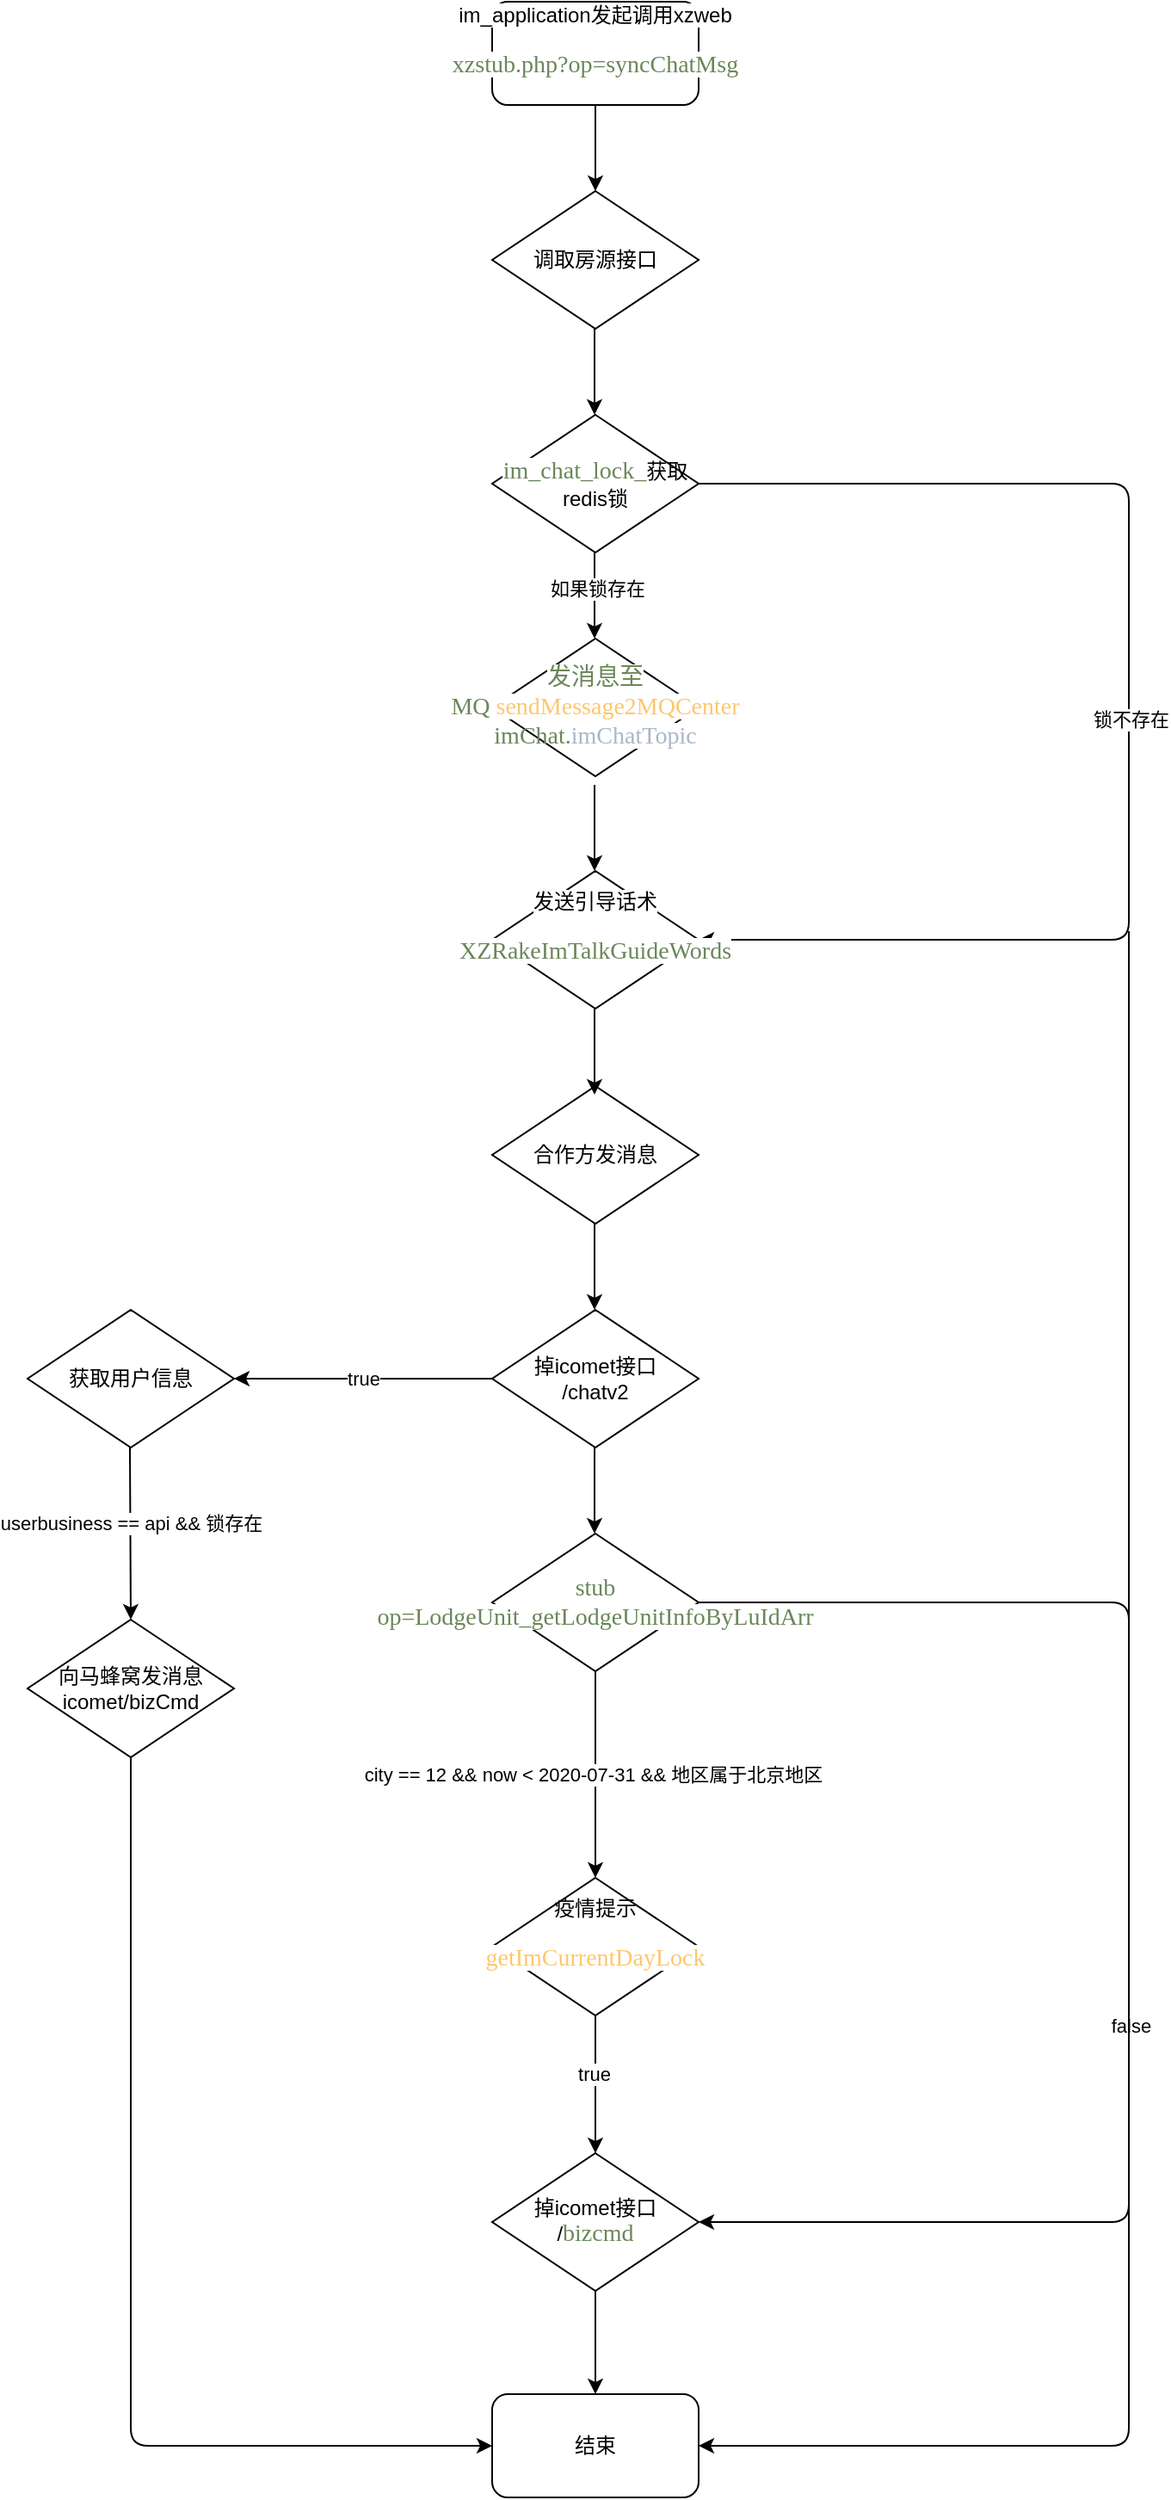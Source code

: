 <mxfile version="14.7.6" type="github">
  <diagram id="it28-sKHBZzpzC8R2LKK" name="Page-1">
    <mxGraphModel dx="1805" dy="551" grid="1" gridSize="10" guides="1" tooltips="1" connect="1" arrows="1" fold="1" page="1" pageScale="1" pageWidth="827" pageHeight="1169" math="0" shadow="0">
      <root>
        <mxCell id="0" />
        <mxCell id="1" parent="0" />
        <mxCell id="pY-oVhoOxhV9sK_ouh1S-1" value="&lt;span style=&quot;background-color: rgb(255 , 255 , 255)&quot;&gt;im_application发起调用xzweb&lt;br&gt;&lt;/span&gt;&lt;pre style=&quot;color: rgb(169 , 183 , 198) ; font-family: &amp;#34;menlo&amp;#34; ; font-size: 10.5pt&quot;&gt;&lt;span style=&quot;color: rgb(106 , 135 , 89) ; background-color: rgb(255 , 255 , 255)&quot;&gt;xzstub.php?op=syncChatMsg&lt;/span&gt;&lt;/pre&gt;" style="rounded=1;whiteSpace=wrap;html=1;" vertex="1" parent="1">
          <mxGeometry x="160" y="40" width="120" height="60" as="geometry" />
        </mxCell>
        <mxCell id="pY-oVhoOxhV9sK_ouh1S-3" value="调取房源接口" style="rhombus;whiteSpace=wrap;html=1;" vertex="1" parent="1">
          <mxGeometry x="160" y="150" width="120" height="80" as="geometry" />
        </mxCell>
        <mxCell id="pY-oVhoOxhV9sK_ouh1S-4" value="" style="endArrow=classic;html=1;exitX=0.5;exitY=1;exitDx=0;exitDy=0;" edge="1" parent="1" source="pY-oVhoOxhV9sK_ouh1S-1" target="pY-oVhoOxhV9sK_ouh1S-3">
          <mxGeometry width="50" height="50" relative="1" as="geometry">
            <mxPoint x="390" y="280" as="sourcePoint" />
            <mxPoint x="440" y="230" as="targetPoint" />
          </mxGeometry>
        </mxCell>
        <mxCell id="pY-oVhoOxhV9sK_ouh1S-5" value="&lt;span style=&quot;color: rgb(106 , 135 , 89) ; font-family: &amp;#34;menlo&amp;#34; ; font-size: 10.5pt ; background-color: rgb(255 , 255 , 255)&quot;&gt;im_chat_lock_&lt;/span&gt;获取redis锁" style="rhombus;whiteSpace=wrap;html=1;" vertex="1" parent="1">
          <mxGeometry x="160" y="280" width="120" height="80" as="geometry" />
        </mxCell>
        <mxCell id="pY-oVhoOxhV9sK_ouh1S-6" value="" style="endArrow=classic;html=1;exitX=0.5;exitY=1;exitDx=0;exitDy=0;" edge="1" parent="1">
          <mxGeometry width="50" height="50" relative="1" as="geometry">
            <mxPoint x="219.5" y="230" as="sourcePoint" />
            <mxPoint x="219.5" y="280" as="targetPoint" />
          </mxGeometry>
        </mxCell>
        <mxCell id="pY-oVhoOxhV9sK_ouh1S-7" value="&lt;font color=&quot;#6a8759&quot; face=&quot;menlo&quot;&gt;&lt;span style=&quot;font-size: 14px ; background-color: rgb(255 , 255 , 255)&quot;&gt;发消息至MQ&amp;nbsp;&lt;/span&gt;&lt;/font&gt;&lt;span style=&quot;color: rgb(255 , 198 , 109) ; font-family: &amp;#34;menlo&amp;#34; ; font-size: 10.5pt&quot;&gt;&lt;span style=&quot;background-color: rgb(255 , 255 , 255)&quot;&gt;sendMessage2MQCenter&lt;br&gt;&lt;/span&gt;&lt;/span&gt;&lt;span style=&quot;font-family: &amp;#34;menlo&amp;#34; ; font-size: 10.5pt ; color: rgb(106 , 135 , 89)&quot;&gt;imChat.&lt;/span&gt;&lt;span style=&quot;background-color: rgb(255 , 255 , 255) ; color: rgb(169 , 183 , 198) ; font-family: &amp;#34;menlo&amp;#34; ; font-size: 10.5pt&quot;&gt;imChatTopic&lt;/span&gt;&lt;span style=&quot;color: rgb(255 , 198 , 109) ; font-family: &amp;#34;menlo&amp;#34; ; font-size: 10.5pt&quot;&gt;&lt;span style=&quot;background-color: rgb(255 , 255 , 255)&quot;&gt;&lt;br&gt;&lt;/span&gt;&lt;/span&gt;" style="rhombus;whiteSpace=wrap;html=1;" vertex="1" parent="1">
          <mxGeometry x="160" y="410" width="120" height="80" as="geometry" />
        </mxCell>
        <mxCell id="pY-oVhoOxhV9sK_ouh1S-8" value="" style="endArrow=classic;html=1;exitX=0.5;exitY=1;exitDx=0;exitDy=0;" edge="1" parent="1">
          <mxGeometry width="50" height="50" relative="1" as="geometry">
            <mxPoint x="219.5" y="360" as="sourcePoint" />
            <mxPoint x="219.5" y="410" as="targetPoint" />
          </mxGeometry>
        </mxCell>
        <mxCell id="pY-oVhoOxhV9sK_ouh1S-11" value="如果锁存在" style="edgeLabel;html=1;align=center;verticalAlign=middle;resizable=0;points=[];" vertex="1" connectable="0" parent="pY-oVhoOxhV9sK_ouh1S-8">
          <mxGeometry x="-0.16" y="1" relative="1" as="geometry">
            <mxPoint as="offset" />
          </mxGeometry>
        </mxCell>
        <mxCell id="pY-oVhoOxhV9sK_ouh1S-9" value="" style="endArrow=classic;html=1;exitX=1;exitY=0.5;exitDx=0;exitDy=0;" edge="1" parent="1" source="pY-oVhoOxhV9sK_ouh1S-5" target="pY-oVhoOxhV9sK_ouh1S-13">
          <mxGeometry width="50" height="50" relative="1" as="geometry">
            <mxPoint x="390" y="290" as="sourcePoint" />
            <mxPoint x="580" y="420" as="targetPoint" />
            <Array as="points">
              <mxPoint x="530" y="320" />
              <mxPoint x="530" y="585" />
            </Array>
          </mxGeometry>
        </mxCell>
        <mxCell id="pY-oVhoOxhV9sK_ouh1S-21" value="锁不存在" style="edgeLabel;html=1;align=center;verticalAlign=middle;resizable=0;points=[];" vertex="1" connectable="0" parent="pY-oVhoOxhV9sK_ouh1S-9">
          <mxGeometry x="0.012" y="1" relative="1" as="geometry">
            <mxPoint as="offset" />
          </mxGeometry>
        </mxCell>
        <mxCell id="pY-oVhoOxhV9sK_ouh1S-13" value="&lt;span style=&quot;background-color: rgb(255 , 255 , 255)&quot;&gt;发送引导话术&lt;br&gt;&lt;/span&gt;&lt;pre style=&quot;color: rgb(169 , 183 , 198) ; font-family: &amp;#34;menlo&amp;#34; ; font-size: 10.5pt&quot;&gt;&lt;span style=&quot;color: rgb(106 , 135 , 89) ; background-color: rgb(255 , 255 , 255)&quot;&gt;XZRakeImTalkGuideWords&lt;/span&gt;&lt;/pre&gt;" style="rhombus;whiteSpace=wrap;html=1;" vertex="1" parent="1">
          <mxGeometry x="160" y="545" width="120" height="80" as="geometry" />
        </mxCell>
        <mxCell id="pY-oVhoOxhV9sK_ouh1S-14" value="" style="endArrow=classic;html=1;exitX=0.5;exitY=1;exitDx=0;exitDy=0;" edge="1" parent="1">
          <mxGeometry width="50" height="50" relative="1" as="geometry">
            <mxPoint x="219.5" y="495" as="sourcePoint" />
            <mxPoint x="219.5" y="545" as="targetPoint" />
          </mxGeometry>
        </mxCell>
        <mxCell id="pY-oVhoOxhV9sK_ouh1S-15" value="合作方发消息" style="rhombus;whiteSpace=wrap;html=1;" vertex="1" parent="1">
          <mxGeometry x="160" y="670" width="120" height="80" as="geometry" />
        </mxCell>
        <mxCell id="pY-oVhoOxhV9sK_ouh1S-16" value="" style="endArrow=classic;html=1;exitX=0.5;exitY=1;exitDx=0;exitDy=0;" edge="1" parent="1">
          <mxGeometry width="50" height="50" relative="1" as="geometry">
            <mxPoint x="219.5" y="625" as="sourcePoint" />
            <mxPoint x="219.5" y="675" as="targetPoint" />
          </mxGeometry>
        </mxCell>
        <mxCell id="pY-oVhoOxhV9sK_ouh1S-17" value="掉icomet接口&lt;br&gt;/chatv2" style="rhombus;whiteSpace=wrap;html=1;" vertex="1" parent="1">
          <mxGeometry x="160" y="800" width="120" height="80" as="geometry" />
        </mxCell>
        <mxCell id="pY-oVhoOxhV9sK_ouh1S-18" value="" style="endArrow=classic;html=1;exitX=0.5;exitY=1;exitDx=0;exitDy=0;" edge="1" parent="1">
          <mxGeometry width="50" height="50" relative="1" as="geometry">
            <mxPoint x="219.5" y="750" as="sourcePoint" />
            <mxPoint x="219.5" y="800" as="targetPoint" />
          </mxGeometry>
        </mxCell>
        <mxCell id="pY-oVhoOxhV9sK_ouh1S-19" value="&lt;span style=&quot;color: rgb(106 , 135 , 89) ; font-family: &amp;#34;menlo&amp;#34; ; font-size: 10.5pt&quot;&gt;&lt;span style=&quot;background-color: rgb(255 , 255 , 255)&quot;&gt;stub&lt;/span&gt;&lt;br&gt;&lt;span style=&quot;background-color: rgb(255 , 255 , 255)&quot;&gt;op=LodgeUnit_getLodgeUnitInfoByLuIdArr&lt;/span&gt;&lt;/span&gt;" style="rhombus;whiteSpace=wrap;html=1;" vertex="1" parent="1">
          <mxGeometry x="160" y="930" width="120" height="80" as="geometry" />
        </mxCell>
        <mxCell id="pY-oVhoOxhV9sK_ouh1S-20" value="" style="endArrow=classic;html=1;exitX=0.5;exitY=1;exitDx=0;exitDy=0;" edge="1" parent="1">
          <mxGeometry width="50" height="50" relative="1" as="geometry">
            <mxPoint x="219.5" y="880" as="sourcePoint" />
            <mxPoint x="219.5" y="930" as="targetPoint" />
          </mxGeometry>
        </mxCell>
        <mxCell id="pY-oVhoOxhV9sK_ouh1S-22" value="city == 12 &amp;amp;&amp;amp; now &amp;lt; 2020-07-31 &amp;amp;&amp;amp; 地区属于北京地区&amp;nbsp;" style="endArrow=classic;html=1;exitX=0.5;exitY=1;exitDx=0;exitDy=0;" edge="1" parent="1" source="pY-oVhoOxhV9sK_ouh1S-19">
          <mxGeometry width="50" height="50" relative="1" as="geometry">
            <mxPoint x="390" y="1100" as="sourcePoint" />
            <mxPoint x="220" y="1130" as="targetPoint" />
          </mxGeometry>
        </mxCell>
        <mxCell id="pY-oVhoOxhV9sK_ouh1S-23" value="" style="endArrow=classic;html=1;entryX=1;entryY=0.5;entryDx=0;entryDy=0;" edge="1" parent="1" source="pY-oVhoOxhV9sK_ouh1S-19" target="pY-oVhoOxhV9sK_ouh1S-28">
          <mxGeometry width="50" height="50" relative="1" as="geometry">
            <mxPoint x="390" y="1100" as="sourcePoint" />
            <mxPoint x="530" y="970" as="targetPoint" />
            <Array as="points">
              <mxPoint x="530" y="970" />
              <mxPoint x="530" y="1330" />
            </Array>
          </mxGeometry>
        </mxCell>
        <mxCell id="pY-oVhoOxhV9sK_ouh1S-24" value="false" style="edgeLabel;html=1;align=center;verticalAlign=middle;resizable=0;points=[];" vertex="1" connectable="0" parent="pY-oVhoOxhV9sK_ouh1S-23">
          <mxGeometry x="0.152" y="1" relative="1" as="geometry">
            <mxPoint as="offset" />
          </mxGeometry>
        </mxCell>
        <mxCell id="pY-oVhoOxhV9sK_ouh1S-25" value="疫情提示&lt;br&gt;&lt;pre style=&quot;color: rgb(169 , 183 , 198) ; font-family: &amp;#34;menlo&amp;#34; ; font-size: 10.5pt&quot;&gt;&lt;span style=&quot;color: rgb(255 , 198 , 109) ; background-color: rgb(255 , 255 , 255)&quot;&gt;getImCurrentDayLock&lt;/span&gt;&lt;/pre&gt;" style="rhombus;whiteSpace=wrap;html=1;" vertex="1" parent="1">
          <mxGeometry x="160" y="1130" width="120" height="80" as="geometry" />
        </mxCell>
        <mxCell id="pY-oVhoOxhV9sK_ouh1S-26" value="" style="endArrow=classic;html=1;exitX=0.5;exitY=1;exitDx=0;exitDy=0;" edge="1" parent="1" source="pY-oVhoOxhV9sK_ouh1S-25">
          <mxGeometry width="50" height="50" relative="1" as="geometry">
            <mxPoint x="390" y="1110" as="sourcePoint" />
            <mxPoint x="220" y="1290" as="targetPoint" />
          </mxGeometry>
        </mxCell>
        <mxCell id="pY-oVhoOxhV9sK_ouh1S-27" value="true" style="edgeLabel;html=1;align=center;verticalAlign=middle;resizable=0;points=[];" vertex="1" connectable="0" parent="pY-oVhoOxhV9sK_ouh1S-26">
          <mxGeometry x="-0.15" y="-1" relative="1" as="geometry">
            <mxPoint as="offset" />
          </mxGeometry>
        </mxCell>
        <mxCell id="pY-oVhoOxhV9sK_ouh1S-28" value="掉icomet接口&lt;br&gt;/&lt;span style=&quot;color: rgb(106 , 135 , 89) ; font-family: &amp;#34;menlo&amp;#34; ; font-size: 10.5pt ; background-color: rgb(255 , 255 , 255)&quot;&gt;bizcmd&lt;/span&gt;" style="rhombus;whiteSpace=wrap;html=1;" vertex="1" parent="1">
          <mxGeometry x="160" y="1290" width="120" height="80" as="geometry" />
        </mxCell>
        <mxCell id="pY-oVhoOxhV9sK_ouh1S-29" value="" style="endArrow=classic;html=1;entryX=1;entryY=0.5;entryDx=0;entryDy=0;" edge="1" parent="1" target="pY-oVhoOxhV9sK_ouh1S-35">
          <mxGeometry width="50" height="50" relative="1" as="geometry">
            <mxPoint x="530" y="580" as="sourcePoint" />
            <mxPoint x="530" y="1480" as="targetPoint" />
            <Array as="points">
              <mxPoint x="530" y="1460" />
            </Array>
          </mxGeometry>
        </mxCell>
        <mxCell id="pY-oVhoOxhV9sK_ouh1S-30" value="true" style="endArrow=classic;html=1;exitX=0;exitY=0.5;exitDx=0;exitDy=0;" edge="1" parent="1" source="pY-oVhoOxhV9sK_ouh1S-17">
          <mxGeometry width="50" height="50" relative="1" as="geometry">
            <mxPoint x="390" y="970" as="sourcePoint" />
            <mxPoint x="10" y="840" as="targetPoint" />
          </mxGeometry>
        </mxCell>
        <mxCell id="pY-oVhoOxhV9sK_ouh1S-31" value="获取用户信息" style="rhombus;whiteSpace=wrap;html=1;" vertex="1" parent="1">
          <mxGeometry x="-110" y="800" width="120" height="80" as="geometry" />
        </mxCell>
        <mxCell id="pY-oVhoOxhV9sK_ouh1S-32" value="向马蜂窝发消息&lt;br&gt;icomet/bizCmd" style="rhombus;whiteSpace=wrap;html=1;" vertex="1" parent="1">
          <mxGeometry x="-110" y="980" width="120" height="80" as="geometry" />
        </mxCell>
        <mxCell id="pY-oVhoOxhV9sK_ouh1S-33" value="" style="endArrow=classic;html=1;exitX=0.5;exitY=1;exitDx=0;exitDy=0;entryX=0.5;entryY=0;entryDx=0;entryDy=0;" edge="1" parent="1" target="pY-oVhoOxhV9sK_ouh1S-32">
          <mxGeometry width="50" height="50" relative="1" as="geometry">
            <mxPoint x="-50.5" y="880" as="sourcePoint" />
            <mxPoint x="-50.5" y="930" as="targetPoint" />
          </mxGeometry>
        </mxCell>
        <mxCell id="pY-oVhoOxhV9sK_ouh1S-34" value="userbusiness == api &amp;amp;&amp;amp; 锁存在" style="edgeLabel;html=1;align=center;verticalAlign=middle;resizable=0;points=[];" vertex="1" connectable="0" parent="pY-oVhoOxhV9sK_ouh1S-33">
          <mxGeometry x="-0.12" relative="1" as="geometry">
            <mxPoint as="offset" />
          </mxGeometry>
        </mxCell>
        <mxCell id="pY-oVhoOxhV9sK_ouh1S-35" value="结束" style="rounded=1;whiteSpace=wrap;html=1;" vertex="1" parent="1">
          <mxGeometry x="160" y="1430" width="120" height="60" as="geometry" />
        </mxCell>
        <mxCell id="pY-oVhoOxhV9sK_ouh1S-36" value="" style="endArrow=classic;html=1;exitX=0.5;exitY=1;exitDx=0;exitDy=0;" edge="1" parent="1" source="pY-oVhoOxhV9sK_ouh1S-28">
          <mxGeometry width="50" height="50" relative="1" as="geometry">
            <mxPoint x="219.5" y="1380" as="sourcePoint" />
            <mxPoint x="220" y="1430" as="targetPoint" />
          </mxGeometry>
        </mxCell>
        <mxCell id="pY-oVhoOxhV9sK_ouh1S-39" value="" style="endArrow=classic;html=1;exitX=0.5;exitY=1;exitDx=0;exitDy=0;entryX=0;entryY=0.5;entryDx=0;entryDy=0;" edge="1" parent="1" source="pY-oVhoOxhV9sK_ouh1S-32" target="pY-oVhoOxhV9sK_ouh1S-35">
          <mxGeometry width="50" height="50" relative="1" as="geometry">
            <mxPoint x="110" y="1210" as="sourcePoint" />
            <mxPoint x="-50" y="1360" as="targetPoint" />
            <Array as="points">
              <mxPoint x="-50" y="1460" />
            </Array>
          </mxGeometry>
        </mxCell>
      </root>
    </mxGraphModel>
  </diagram>
</mxfile>
